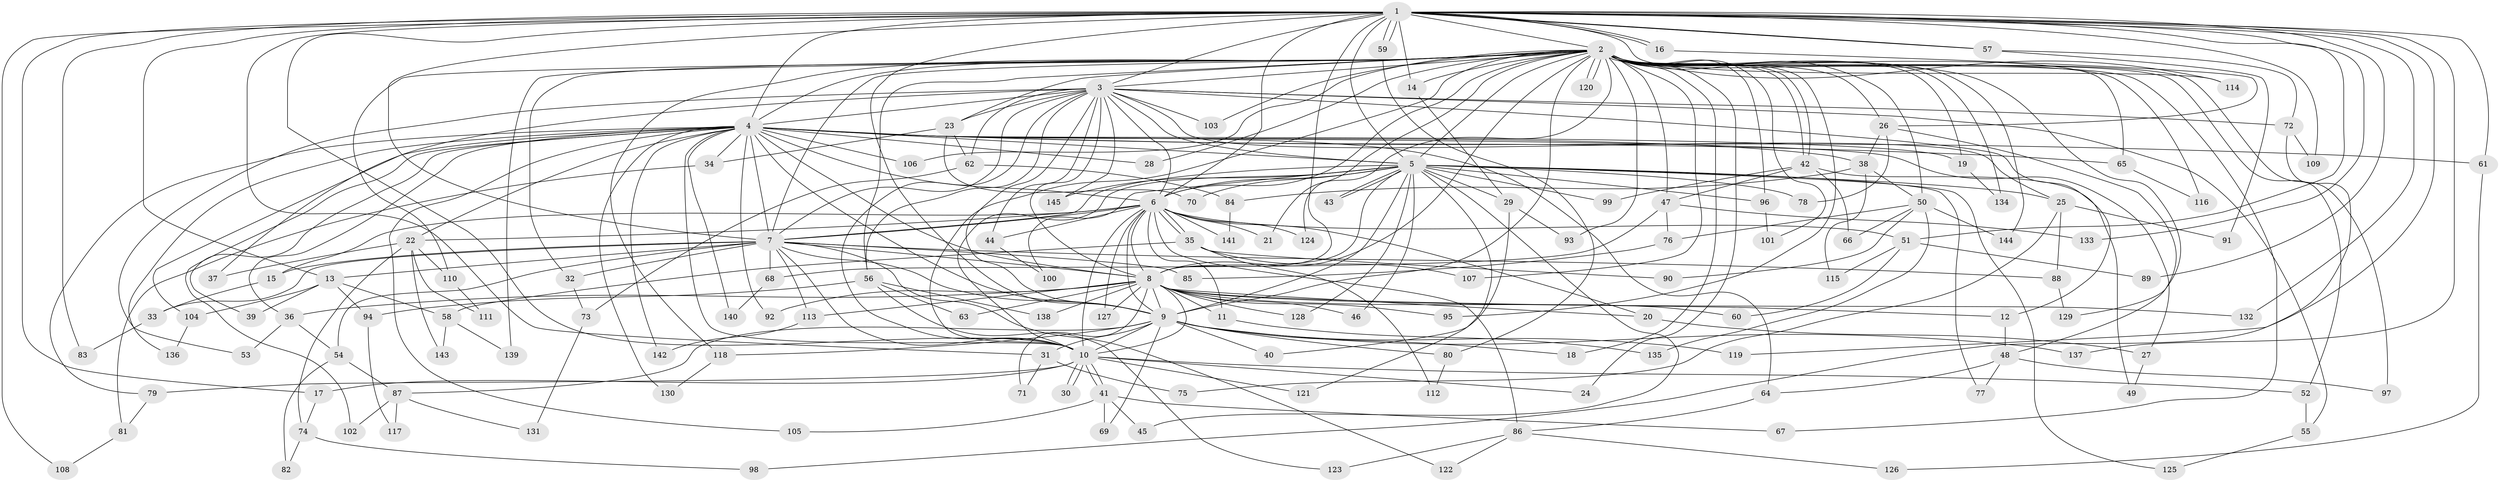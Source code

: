 // Generated by graph-tools (version 1.1) at 2025/14/03/09/25 04:14:12]
// undirected, 145 vertices, 315 edges
graph export_dot {
graph [start="1"]
  node [color=gray90,style=filled];
  1;
  2;
  3;
  4;
  5;
  6;
  7;
  8;
  9;
  10;
  11;
  12;
  13;
  14;
  15;
  16;
  17;
  18;
  19;
  20;
  21;
  22;
  23;
  24;
  25;
  26;
  27;
  28;
  29;
  30;
  31;
  32;
  33;
  34;
  35;
  36;
  37;
  38;
  39;
  40;
  41;
  42;
  43;
  44;
  45;
  46;
  47;
  48;
  49;
  50;
  51;
  52;
  53;
  54;
  55;
  56;
  57;
  58;
  59;
  60;
  61;
  62;
  63;
  64;
  65;
  66;
  67;
  68;
  69;
  70;
  71;
  72;
  73;
  74;
  75;
  76;
  77;
  78;
  79;
  80;
  81;
  82;
  83;
  84;
  85;
  86;
  87;
  88;
  89;
  90;
  91;
  92;
  93;
  94;
  95;
  96;
  97;
  98;
  99;
  100;
  101;
  102;
  103;
  104;
  105;
  106;
  107;
  108;
  109;
  110;
  111;
  112;
  113;
  114;
  115;
  116;
  117;
  118;
  119;
  120;
  121;
  122;
  123;
  124;
  125;
  126;
  127;
  128;
  129;
  130;
  131;
  132;
  133;
  134;
  135;
  136;
  137;
  138;
  139;
  140;
  141;
  142;
  143;
  144;
  145;
  1 -- 2;
  1 -- 3;
  1 -- 4;
  1 -- 5;
  1 -- 6;
  1 -- 7;
  1 -- 8;
  1 -- 9;
  1 -- 10;
  1 -- 13;
  1 -- 14;
  1 -- 16;
  1 -- 16;
  1 -- 17;
  1 -- 31;
  1 -- 51;
  1 -- 57;
  1 -- 57;
  1 -- 59;
  1 -- 59;
  1 -- 61;
  1 -- 83;
  1 -- 89;
  1 -- 108;
  1 -- 109;
  1 -- 114;
  1 -- 119;
  1 -- 132;
  1 -- 133;
  1 -- 137;
  2 -- 3;
  2 -- 4;
  2 -- 5;
  2 -- 6;
  2 -- 7;
  2 -- 8;
  2 -- 9;
  2 -- 10;
  2 -- 14;
  2 -- 18;
  2 -- 19;
  2 -- 21;
  2 -- 23;
  2 -- 24;
  2 -- 26;
  2 -- 28;
  2 -- 32;
  2 -- 42;
  2 -- 42;
  2 -- 47;
  2 -- 50;
  2 -- 52;
  2 -- 56;
  2 -- 65;
  2 -- 67;
  2 -- 93;
  2 -- 95;
  2 -- 96;
  2 -- 97;
  2 -- 101;
  2 -- 103;
  2 -- 106;
  2 -- 107;
  2 -- 110;
  2 -- 114;
  2 -- 116;
  2 -- 118;
  2 -- 120;
  2 -- 120;
  2 -- 124;
  2 -- 129;
  2 -- 134;
  2 -- 139;
  2 -- 144;
  3 -- 4;
  3 -- 5;
  3 -- 6;
  3 -- 7;
  3 -- 8;
  3 -- 9;
  3 -- 10;
  3 -- 12;
  3 -- 23;
  3 -- 25;
  3 -- 37;
  3 -- 44;
  3 -- 53;
  3 -- 55;
  3 -- 56;
  3 -- 62;
  3 -- 72;
  3 -- 103;
  3 -- 145;
  4 -- 5;
  4 -- 6;
  4 -- 7;
  4 -- 8;
  4 -- 9;
  4 -- 10;
  4 -- 19;
  4 -- 22;
  4 -- 27;
  4 -- 28;
  4 -- 34;
  4 -- 36;
  4 -- 38;
  4 -- 39;
  4 -- 61;
  4 -- 64;
  4 -- 65;
  4 -- 79;
  4 -- 92;
  4 -- 102;
  4 -- 104;
  4 -- 105;
  4 -- 106;
  4 -- 130;
  4 -- 136;
  4 -- 140;
  4 -- 142;
  5 -- 6;
  5 -- 7;
  5 -- 8;
  5 -- 9;
  5 -- 10;
  5 -- 25;
  5 -- 29;
  5 -- 43;
  5 -- 43;
  5 -- 45;
  5 -- 46;
  5 -- 70;
  5 -- 77;
  5 -- 78;
  5 -- 96;
  5 -- 99;
  5 -- 100;
  5 -- 121;
  5 -- 125;
  5 -- 128;
  5 -- 145;
  6 -- 7;
  6 -- 8;
  6 -- 9;
  6 -- 10;
  6 -- 11;
  6 -- 15;
  6 -- 20;
  6 -- 21;
  6 -- 22;
  6 -- 35;
  6 -- 35;
  6 -- 44;
  6 -- 51;
  6 -- 86;
  6 -- 124;
  6 -- 127;
  6 -- 141;
  7 -- 8;
  7 -- 9;
  7 -- 10;
  7 -- 13;
  7 -- 15;
  7 -- 32;
  7 -- 33;
  7 -- 54;
  7 -- 68;
  7 -- 85;
  7 -- 88;
  7 -- 113;
  7 -- 122;
  8 -- 9;
  8 -- 10;
  8 -- 11;
  8 -- 12;
  8 -- 20;
  8 -- 36;
  8 -- 46;
  8 -- 60;
  8 -- 63;
  8 -- 71;
  8 -- 92;
  8 -- 95;
  8 -- 113;
  8 -- 127;
  8 -- 128;
  8 -- 132;
  8 -- 138;
  9 -- 10;
  9 -- 18;
  9 -- 31;
  9 -- 40;
  9 -- 69;
  9 -- 80;
  9 -- 87;
  9 -- 118;
  9 -- 119;
  9 -- 137;
  10 -- 17;
  10 -- 24;
  10 -- 30;
  10 -- 30;
  10 -- 41;
  10 -- 41;
  10 -- 52;
  10 -- 79;
  10 -- 121;
  11 -- 135;
  12 -- 48;
  13 -- 39;
  13 -- 58;
  13 -- 94;
  13 -- 104;
  14 -- 29;
  15 -- 33;
  16 -- 26;
  17 -- 74;
  19 -- 134;
  20 -- 27;
  22 -- 37;
  22 -- 74;
  22 -- 110;
  22 -- 111;
  22 -- 143;
  23 -- 34;
  23 -- 62;
  23 -- 70;
  25 -- 75;
  25 -- 88;
  25 -- 91;
  26 -- 38;
  26 -- 48;
  26 -- 78;
  27 -- 49;
  29 -- 40;
  29 -- 93;
  31 -- 71;
  31 -- 75;
  32 -- 73;
  33 -- 83;
  34 -- 81;
  35 -- 58;
  35 -- 90;
  35 -- 107;
  35 -- 112;
  36 -- 53;
  36 -- 54;
  38 -- 50;
  38 -- 84;
  38 -- 115;
  41 -- 45;
  41 -- 67;
  41 -- 69;
  41 -- 105;
  42 -- 47;
  42 -- 49;
  42 -- 66;
  42 -- 99;
  44 -- 100;
  47 -- 68;
  47 -- 76;
  47 -- 133;
  48 -- 64;
  48 -- 77;
  48 -- 97;
  50 -- 66;
  50 -- 76;
  50 -- 90;
  50 -- 135;
  50 -- 144;
  51 -- 60;
  51 -- 89;
  51 -- 115;
  52 -- 55;
  54 -- 82;
  54 -- 87;
  55 -- 125;
  56 -- 63;
  56 -- 94;
  56 -- 123;
  56 -- 138;
  57 -- 72;
  57 -- 91;
  58 -- 139;
  58 -- 143;
  59 -- 80;
  61 -- 126;
  62 -- 73;
  62 -- 84;
  64 -- 86;
  65 -- 116;
  68 -- 140;
  72 -- 98;
  72 -- 109;
  73 -- 131;
  74 -- 82;
  74 -- 98;
  76 -- 85;
  79 -- 81;
  80 -- 112;
  81 -- 108;
  84 -- 141;
  86 -- 122;
  86 -- 123;
  86 -- 126;
  87 -- 102;
  87 -- 117;
  87 -- 131;
  88 -- 129;
  94 -- 117;
  96 -- 101;
  104 -- 136;
  110 -- 111;
  113 -- 142;
  118 -- 130;
}
